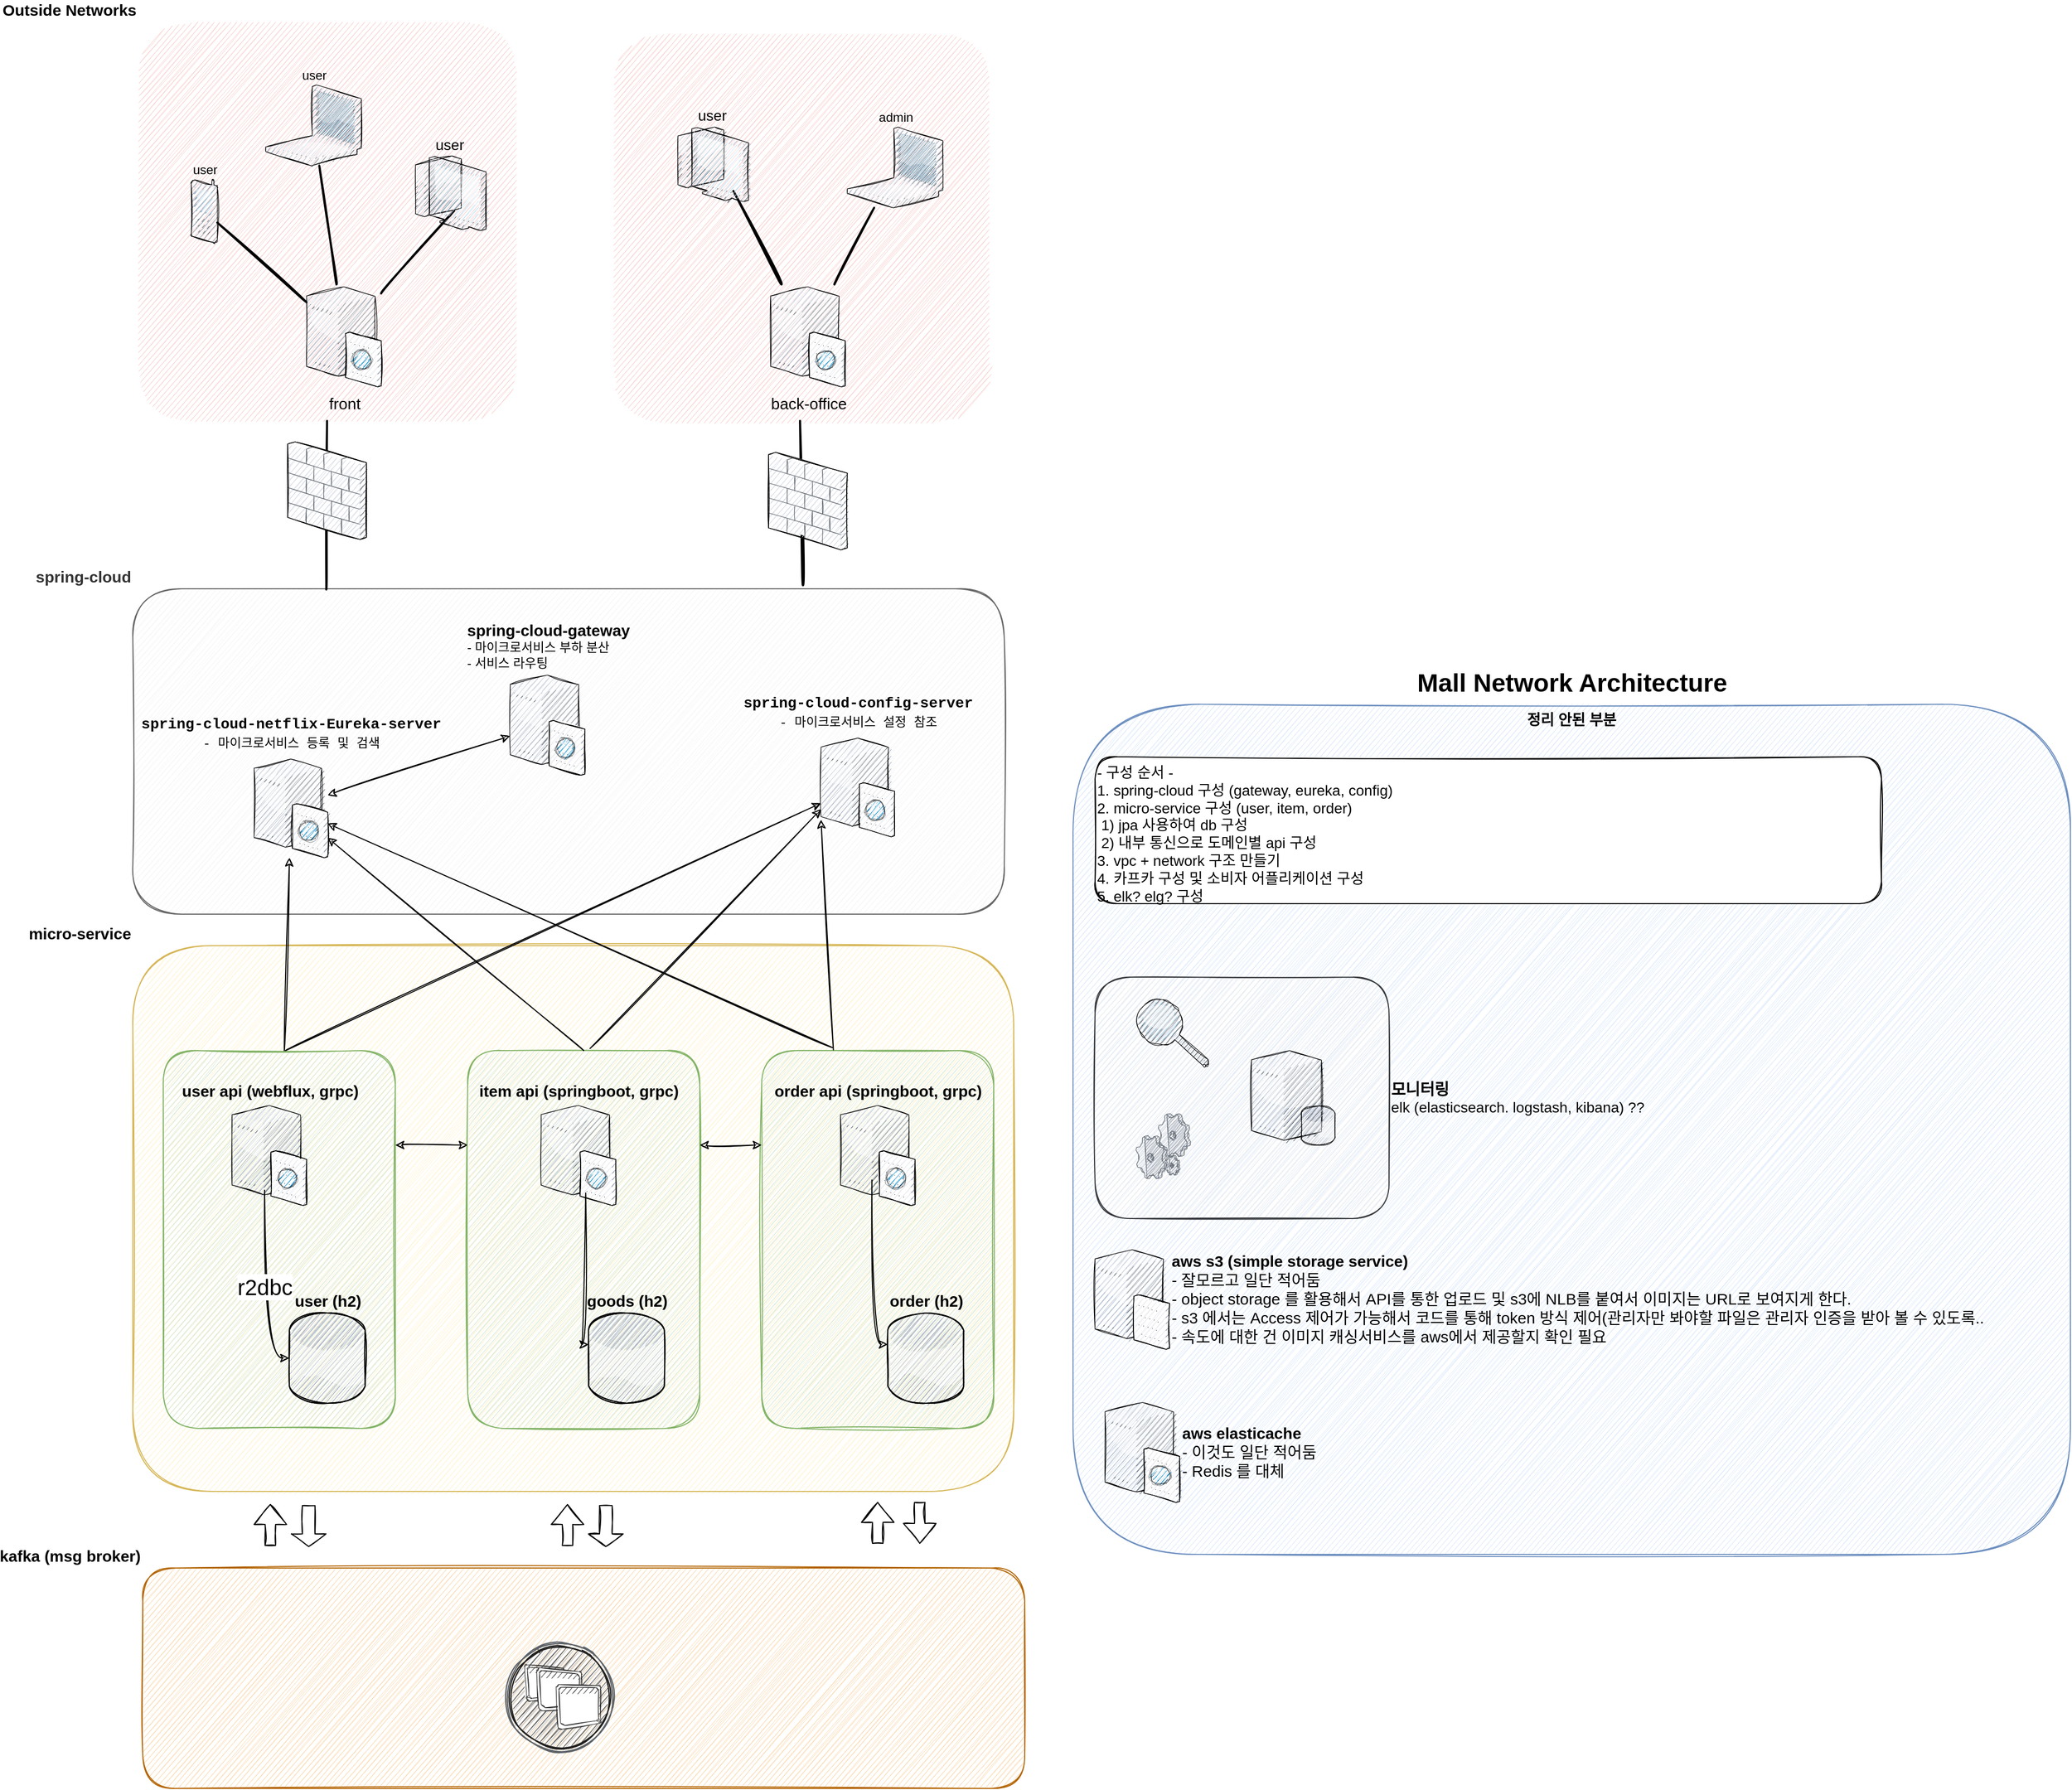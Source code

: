 <mxfile version="15.0.4" type="github">
  <diagram name="Page-1" id="e3a06f82-3646-2815-327d-82caf3d4e204">
    <mxGraphModel dx="1422" dy="1944" grid="1" gridSize="10" guides="1" tooltips="1" connect="1" arrows="1" fold="1" page="1" pageScale="1.5" pageWidth="1169" pageHeight="826" background="none" math="0" shadow="0">
      <root>
        <mxCell id="0" style=";html=1;" />
        <mxCell id="1" style=";html=1;" parent="0" />
        <mxCell id="sHXKAPFRfoizOENOdaJy-1" value="micro-service" style="whiteSpace=wrap;html=1;fillColor=#fff2cc;fontSize=15;strokeColor=#d6b656;verticalAlign=bottom;fontStyle=1;labelPosition=left;verticalLabelPosition=top;align=right;sketch=1;rounded=1;" parent="1" vertex="1">
          <mxGeometry x="704.5" y="350" width="839" height="520" as="geometry" />
        </mxCell>
        <mxCell id="gK7_ligtNOV1ksg5tmPk-7" value="" style="whiteSpace=wrap;html=1;fillColor=#d5e8d4;fontSize=14;strokeColor=#82b366;verticalAlign=top;sketch=1;rounded=1;" parent="1" vertex="1">
          <mxGeometry x="733.5" y="450" width="221" height="360" as="geometry" />
        </mxCell>
        <mxCell id="gK7_ligtNOV1ksg5tmPk-9" value="" style="whiteSpace=wrap;html=1;fillColor=#d5e8d4;fontSize=14;strokeColor=#82b366;verticalAlign=top;sketch=1;rounded=1;" parent="1" vertex="1">
          <mxGeometry x="1023.5" y="450" width="221" height="360" as="geometry" />
        </mxCell>
        <mxCell id="gK7_ligtNOV1ksg5tmPk-11" value="" style="whiteSpace=wrap;html=1;fillColor=#d5e8d4;fontSize=14;strokeColor=#82b366;verticalAlign=top;sketch=1;rounded=1;" parent="1" vertex="1">
          <mxGeometry x="1303.5" y="450" width="221" height="360" as="geometry" />
        </mxCell>
        <mxCell id="gK7_ligtNOV1ksg5tmPk-1" value="&lt;font style=&quot;font-size: 15px;&quot;&gt;spring-cloud&lt;/font&gt;" style="whiteSpace=wrap;html=1;fillColor=#f5f5f5;fontSize=15;strokeColor=#666666;verticalAlign=bottom;fontColor=#333333;fontStyle=1;labelPosition=left;verticalLabelPosition=top;align=right;sketch=1;rounded=1;" parent="1" vertex="1">
          <mxGeometry x="704.5" y="10" width="830" height="310" as="geometry" />
        </mxCell>
        <mxCell id="6a7d8f32e03d9370-52" style="edgeStyle=none;html=1;startSize=10;endSize=10;jettySize=auto;orthogonalLoop=1;fontSize=14;endArrow=none;endFill=0;strokeWidth=2;sketch=1;curved=1;entryX=0.5;entryY=1;entryDx=0;entryDy=0;exitX=0.222;exitY=0.002;exitDx=0;exitDy=0;exitPerimeter=0;" parent="1" source="gK7_ligtNOV1ksg5tmPk-1" target="ctaD90ZbitiZ5sScprYx-19" edge="1">
          <mxGeometry relative="1" as="geometry">
            <mxPoint x="1090" y="10" as="sourcePoint" />
            <mxPoint x="492" y="257.118" as="targetPoint" />
          </mxGeometry>
        </mxCell>
        <mxCell id="6a7d8f32e03d9370-62" value="Mall Network Architecture" style="text;strokeColor=none;fillColor=none;html=1;fontSize=24;fontStyle=1;verticalAlign=middle;align=center;sketch=1;rounded=1;" parent="1" vertex="1">
          <mxGeometry x="1644.5" y="80" width="861" height="40" as="geometry" />
        </mxCell>
        <mxCell id="sHXKAPFRfoizOENOdaJy-9" value="&lt;b&gt;user api (webflux, grpc)&lt;/b&gt;" style="verticalLabelPosition=top;aspect=fixed;html=1;verticalAlign=bottom;strokeColor=none;shape=mxgraph.citrix.cache_server;fillColor=#66B2FF;gradientColor=#0066CC;fontSize=15;labelPosition=center;align=center;sketch=1;rounded=1;" parent="1" vertex="1">
          <mxGeometry x="799" y="500" width="71" height="97.5" as="geometry" />
        </mxCell>
        <mxCell id="sHXKAPFRfoizOENOdaJy-12" value="&lt;b&gt;정리 안된 부분&lt;/b&gt;" style="whiteSpace=wrap;html=1;fillColor=#dae8fc;fontSize=14;strokeColor=#6c8ebf;verticalAlign=top;sketch=1;rounded=1;" parent="1" vertex="1">
          <mxGeometry x="1600" y="120" width="950" height="810" as="geometry" />
        </mxCell>
        <mxCell id="sHXKAPFRfoizOENOdaJy-11" value="&lt;b&gt;user (h2)&lt;/b&gt;" style="verticalLabelPosition=top;aspect=fixed;html=1;verticalAlign=bottom;strokeColor=none;align=center;outlineConnect=0;shape=mxgraph.citrix.database;labelPosition=center;fontSize=15;sketch=1;rounded=1;" parent="1" vertex="1">
          <mxGeometry x="853.5" y="700" width="73.1" height="86" as="geometry" />
        </mxCell>
        <mxCell id="sHXKAPFRfoizOENOdaJy-16" value="" style="verticalLabelPosition=bottom;aspect=fixed;html=1;verticalAlign=top;strokeColor=none;align=center;outlineConnect=0;shape=mxgraph.citrix.firewall;sketch=1;rounded=1;" parent="1" vertex="1">
          <mxGeometry x="852" y="-130" width="75" height="93" as="geometry" />
        </mxCell>
        <mxCell id="sHXKAPFRfoizOENOdaJy-21" value="r2dbc" style="edgeStyle=elbowEdgeStyle;elbow=vertical;endArrow=classic;html=1;fontSize=21;sketch=1;curved=1;exitX=0.437;exitY=0.851;exitDx=0;exitDy=0;exitPerimeter=0;" parent="1" target="sHXKAPFRfoizOENOdaJy-11" edge="1" source="sHXKAPFRfoizOENOdaJy-9">
          <mxGeometry width="50" height="50" relative="1" as="geometry">
            <mxPoint x="813.5" y="580" as="sourcePoint" />
            <mxPoint x="1663.5" y="230" as="targetPoint" />
            <Array as="points">
              <mxPoint x="803.5" y="743" />
            </Array>
          </mxGeometry>
        </mxCell>
        <mxCell id="t2RJurVs9qFkmTVlhtLP-3" value="&lt;b&gt;aws elasticache&lt;/b&gt;&lt;br&gt;&lt;div style=&quot;text-align: left&quot;&gt;&lt;span&gt;- 이것도 일단 적어둠&lt;/span&gt;&lt;/div&gt;&lt;div style=&quot;text-align: left&quot;&gt;&lt;span&gt;- Redis 를 대체&lt;/span&gt;&lt;/div&gt;" style="verticalLabelPosition=middle;aspect=fixed;html=1;verticalAlign=middle;strokeColor=none;align=left;outlineConnect=0;shape=mxgraph.citrix.cache_server;labelPosition=right;fontSize=15;sketch=1;rounded=1;" parent="1" vertex="1">
          <mxGeometry x="1630.5" y="783" width="71" height="97.5" as="geometry" />
        </mxCell>
        <mxCell id="t2RJurVs9qFkmTVlhtLP-10" value="&lt;span style=&quot;font-size: 15px;&quot;&gt;kafka (msg broker)&lt;/span&gt;" style="whiteSpace=wrap;html=1;fontSize=15;verticalAlign=bottom;fillColor=#fad7ac;strokeColor=#b46504;sketch=1;rounded=1;labelPosition=left;verticalLabelPosition=top;align=right;fontStyle=1" parent="1" vertex="1">
          <mxGeometry x="714" y="943" width="840" height="210" as="geometry" />
        </mxCell>
        <mxCell id="t2RJurVs9qFkmTVlhtLP-12" value="&lt;b&gt;order (h2)&lt;/b&gt;" style="verticalLabelPosition=top;aspect=fixed;html=1;verticalAlign=bottom;strokeColor=none;align=center;outlineConnect=0;shape=mxgraph.citrix.database;labelPosition=center;fontSize=15;sketch=1;rounded=1;" parent="1" vertex="1">
          <mxGeometry x="1423.5" y="700" width="73.1" height="86" as="geometry" />
        </mxCell>
        <mxCell id="t2RJurVs9qFkmTVlhtLP-13" value="&lt;b&gt;goods (h2)&lt;/b&gt;" style="verticalLabelPosition=top;aspect=fixed;html=1;verticalAlign=bottom;strokeColor=none;align=center;outlineConnect=0;shape=mxgraph.citrix.database;labelPosition=center;fontSize=15;sketch=1;rounded=1;" parent="1" vertex="1">
          <mxGeometry x="1138.5" y="700" width="73.1" height="86" as="geometry" />
        </mxCell>
        <mxCell id="t2RJurVs9qFkmTVlhtLP-19" value="&lt;b&gt;order api (springboot, grpc)&lt;/b&gt;" style="verticalLabelPosition=top;aspect=fixed;html=1;verticalAlign=bottom;strokeColor=none;shape=mxgraph.citrix.cache_server;fillColor=#66B2FF;gradientColor=#0066CC;fontSize=15;labelPosition=center;align=center;sketch=1;rounded=1;" parent="1" vertex="1">
          <mxGeometry x="1378.5" y="500" width="71" height="97.5" as="geometry" />
        </mxCell>
        <mxCell id="t2RJurVs9qFkmTVlhtLP-21" value="&lt;b&gt;item api (springboot, grpc)&lt;/b&gt;" style="verticalLabelPosition=top;aspect=fixed;html=1;verticalAlign=bottom;strokeColor=none;shape=mxgraph.citrix.cache_server;fillColor=#66B2FF;gradientColor=#0066CC;fontSize=15;labelPosition=center;align=center;sketch=1;rounded=1;" parent="1" vertex="1">
          <mxGeometry x="1093.38" y="500.0" width="71" height="97.5" as="geometry" />
        </mxCell>
        <mxCell id="t2RJurVs9qFkmTVlhtLP-27" value="" style="verticalLabelPosition=bottom;aspect=fixed;html=1;verticalAlign=top;strokeColor=none;align=center;outlineConnect=0;shape=mxgraph.citrix.role_applications;fontSize=15;sketch=1;rounded=1;" parent="1" vertex="1">
          <mxGeometry x="1058.63" y="1013" width="105.75" height="105.75" as="geometry" />
        </mxCell>
        <mxCell id="t2RJurVs9qFkmTVlhtLP-28" value="" style="endArrow=classic;startArrow=classic;html=1;fontSize=15;sketch=1;curved=1;" parent="1" source="gK7_ligtNOV1ksg5tmPk-6" target="gK7_ligtNOV1ksg5tmPk-5" edge="1">
          <mxGeometry width="50" height="50" relative="1" as="geometry">
            <mxPoint x="2230" y="87.41" as="sourcePoint" />
            <mxPoint x="2230" y="3.41" as="targetPoint" />
          </mxGeometry>
        </mxCell>
        <mxCell id="t2RJurVs9qFkmTVlhtLP-36" value="&lt;font style=&quot;font-size: 15px&quot;&gt;&lt;b&gt;모니터링&lt;/b&gt;&lt;/font&gt;&lt;br&gt;elk (elasticsearch. logstash, kibana) ??" style="whiteSpace=wrap;html=1;fillColor=#eeeeee;fontSize=14;strokeColor=#36393d;verticalAlign=middle;labelPosition=right;verticalLabelPosition=middle;align=left;sketch=1;rounded=1;" parent="1" vertex="1">
          <mxGeometry x="1621" y="380" width="280" height="230" as="geometry" />
        </mxCell>
        <mxCell id="t2RJurVs9qFkmTVlhtLP-37" value="" style="edgeStyle=elbowEdgeStyle;elbow=vertical;endArrow=classic;html=1;exitX=0.598;exitY=0.878;exitDx=0;exitDy=0;exitPerimeter=0;sketch=1;curved=1;" parent="1" source="t2RJurVs9qFkmTVlhtLP-21" target="t2RJurVs9qFkmTVlhtLP-13" edge="1">
          <mxGeometry width="50" height="50" relative="1" as="geometry">
            <mxPoint x="1846.761" y="-107.62" as="sourcePoint" />
            <mxPoint x="2816.95" y="-108.333" as="targetPoint" />
            <Array as="points">
              <mxPoint x="1109.5" y="730" />
              <mxPoint x="1163.5" y="630" />
              <mxPoint x="1193.5" y="590" />
              <mxPoint x="1213.5" y="690" />
              <mxPoint x="2493.5" y="76" />
            </Array>
          </mxGeometry>
        </mxCell>
        <mxCell id="t2RJurVs9qFkmTVlhtLP-39" value="&lt;b&gt;aws s3 (simple storage service)&amp;nbsp;&lt;/b&gt;&lt;br&gt;&lt;div style=&quot;text-align: left&quot;&gt;&lt;span&gt;- 잘모르고 일단 적어둠&lt;/span&gt;&lt;/div&gt;&lt;div style=&quot;text-align: left&quot;&gt;&lt;span&gt;- object storage 를 활용해서 API를 통한 업로드 및 s3에 NLB를 붙여서 이미지는 URL로 보여지게 한다.&lt;/span&gt;&lt;/div&gt;&lt;div style=&quot;text-align: left&quot;&gt;&lt;span&gt;- s3 에서는 Access 제어가 가능해서 코드를 통해 token 방식 제어(관리자만 봐야할 파일은 관리자 인증을 받아 볼 수 있도록..&lt;/span&gt;&lt;/div&gt;&lt;div style=&quot;text-align: left&quot;&gt;&lt;span&gt;- 속도에 대한 건 이미지 캐싱서비스를 aws에서 제공할지 확인 필요&lt;/span&gt;&lt;/div&gt;" style="verticalLabelPosition=middle;aspect=fixed;html=1;verticalAlign=middle;strokeColor=none;align=left;outlineConnect=0;shape=mxgraph.citrix.file_server;fontSize=15;labelPosition=right;sketch=1;rounded=1;" parent="1" vertex="1">
          <mxGeometry x="1621" y="637.5" width="71" height="97" as="geometry" />
        </mxCell>
        <mxCell id="t2RJurVs9qFkmTVlhtLP-40" value="" style="verticalLabelPosition=bottom;aspect=fixed;html=1;verticalAlign=top;strokeColor=none;align=center;outlineConnect=0;shape=mxgraph.citrix.inspection;fontSize=15;sketch=1;rounded=1;" parent="1" vertex="1">
          <mxGeometry x="1660" y="400" width="70" height="65" as="geometry" />
        </mxCell>
        <mxCell id="t2RJurVs9qFkmTVlhtLP-41" value="" style="verticalLabelPosition=bottom;aspect=fixed;html=1;verticalAlign=top;strokeColor=none;align=center;outlineConnect=0;shape=mxgraph.citrix.database_server;fontSize=15;sketch=1;rounded=1;" parent="1" vertex="1">
          <mxGeometry x="1770" y="450" width="80" height="90" as="geometry" />
        </mxCell>
        <mxCell id="t2RJurVs9qFkmTVlhtLP-42" value="" style="verticalLabelPosition=bottom;aspect=fixed;html=1;verticalAlign=top;strokeColor=none;align=center;outlineConnect=0;shape=mxgraph.citrix.process;fontSize=15;sketch=1;rounded=1;" parent="1" vertex="1">
          <mxGeometry x="1660" y="510" width="52" height="62" as="geometry" />
        </mxCell>
        <mxCell id="ctaD90ZbitiZ5sScprYx-11" value="" style="whiteSpace=wrap;html=1;fillColor=#f8cecc;fontSize=14;strokeColor=none;verticalAlign=bottom;sketch=1;rounded=1;labelPosition=left;verticalLabelPosition=top;align=right;" parent="1" vertex="1">
          <mxGeometry x="1160" y="-520" width="360" height="370" as="geometry" />
        </mxCell>
        <mxCell id="ctaD90ZbitiZ5sScprYx-12" style="edgeStyle=none;html=1;startSize=10;endSize=10;jettySize=auto;orthogonalLoop=1;fontSize=14;endArrow=none;endFill=0;strokeWidth=2;sketch=1;curved=1;" parent="1" source="ctaD90ZbitiZ5sScprYx-18" target="ctaD90ZbitiZ5sScprYx-31" edge="1">
          <mxGeometry relative="1" as="geometry">
            <mxPoint x="1401.961" y="-286.0" as="sourcePoint" />
            <mxPoint x="1289.0" y="-372.011" as="targetPoint" />
          </mxGeometry>
        </mxCell>
        <mxCell id="ctaD90ZbitiZ5sScprYx-14" style="edgeStyle=none;html=1;startSize=10;endSize=10;jettySize=auto;orthogonalLoop=1;fontSize=14;endArrow=none;endFill=0;strokeWidth=2;entryX=0.796;entryY=0.859;entryDx=0;entryDy=0;entryPerimeter=0;sketch=1;curved=1;" parent="1" source="ctaD90ZbitiZ5sScprYx-18" target="gK7_ligtNOV1ksg5tmPk-4" edge="1">
          <mxGeometry relative="1" as="geometry">
            <mxPoint x="1390" y="-256.68" as="sourcePoint" />
            <mxPoint x="1275" y="-427.067" as="targetPoint" />
          </mxGeometry>
        </mxCell>
        <mxCell id="ctaD90ZbitiZ5sScprYx-18" value="back-office" style="verticalLabelPosition=bottom;aspect=fixed;html=1;verticalAlign=top;strokeColor=none;align=center;outlineConnect=0;shape=mxgraph.citrix.cache_server;labelPosition=center;fontSize=15;sketch=1;rounded=1;" parent="1" vertex="1">
          <mxGeometry x="1312" y="-280.0" width="71" height="97.5" as="geometry" />
        </mxCell>
        <mxCell id="ctaD90ZbitiZ5sScprYx-19" value="Outside Networks" style="whiteSpace=wrap;html=1;fillColor=#f8cecc;fontSize=15;strokeColor=none;verticalAlign=bottom;sketch=1;rounded=1;labelPosition=left;verticalLabelPosition=top;align=right;fontStyle=1" parent="1" vertex="1">
          <mxGeometry x="709.5" y="-530" width="360" height="380" as="geometry" />
        </mxCell>
        <mxCell id="ctaD90ZbitiZ5sScprYx-20" style="edgeStyle=none;html=1;startSize=10;endSize=10;jettySize=auto;orthogonalLoop=1;fontSize=14;endArrow=none;endFill=0;strokeWidth=2;sketch=1;curved=1;" parent="1" source="ctaD90ZbitiZ5sScprYx-26" target="ctaD90ZbitiZ5sScprYx-29" edge="1">
          <mxGeometry relative="1" as="geometry">
            <mxPoint x="945.5" y="-309.0" as="sourcePoint" />
            <mxPoint x="824.5" y="-384.36" as="targetPoint" />
          </mxGeometry>
        </mxCell>
        <mxCell id="ctaD90ZbitiZ5sScprYx-21" style="edgeStyle=none;html=1;startSize=10;endSize=10;jettySize=auto;orthogonalLoop=1;fontSize=14;endArrow=none;endFill=0;strokeWidth=2;entryX=0.571;entryY=0.736;entryDx=0;entryDy=0;entryPerimeter=0;sketch=1;curved=1;" parent="1" source="ctaD90ZbitiZ5sScprYx-26" target="ctaD90ZbitiZ5sScprYx-24" edge="1">
          <mxGeometry relative="1" as="geometry">
            <mxPoint x="965.287" y="-315.5" as="sourcePoint" />
          </mxGeometry>
        </mxCell>
        <mxCell id="ctaD90ZbitiZ5sScprYx-22" style="edgeStyle=none;html=1;startSize=10;endSize=10;jettySize=auto;orthogonalLoop=1;fontSize=14;endArrow=none;endFill=0;strokeWidth=2;sketch=1;curved=1;" parent="1" source="ctaD90ZbitiZ5sScprYx-26" target="ctaD90ZbitiZ5sScprYx-28" edge="1">
          <mxGeometry relative="1" as="geometry">
            <mxPoint x="925.5" y="-286.18" as="sourcePoint" />
            <mxPoint x="824.5" y="-267.364" as="targetPoint" />
          </mxGeometry>
        </mxCell>
        <mxCell id="ctaD90ZbitiZ5sScprYx-24" value="user" style="verticalLabelPosition=top;aspect=fixed;html=1;verticalAlign=bottom;strokeColor=none;shape=mxgraph.citrix.thin_client;fillColor=#66B2FF;gradientColor=#0066CC;fontSize=14;labelPosition=center;align=center;sketch=1;rounded=1;" parent="1" vertex="1">
          <mxGeometry x="970" y="-402.41" width="71" height="71" as="geometry" />
        </mxCell>
        <mxCell id="ctaD90ZbitiZ5sScprYx-26" value="front" style="verticalLabelPosition=bottom;aspect=fixed;html=1;verticalAlign=top;strokeColor=none;align=center;outlineConnect=0;shape=mxgraph.citrix.cache_server;labelPosition=center;fontSize=15;sketch=1;rounded=1;" parent="1" vertex="1">
          <mxGeometry x="870" y="-280.0" width="71" height="97.5" as="geometry" />
        </mxCell>
        <mxCell id="ctaD90ZbitiZ5sScprYx-28" value="user" style="verticalLabelPosition=top;aspect=fixed;html=1;verticalAlign=bottom;strokeColor=none;align=center;outlineConnect=0;shape=mxgraph.citrix.cell_phone;labelPosition=center;sketch=1;rounded=1;" parent="1" vertex="1">
          <mxGeometry x="760" y="-380" width="25" height="60" as="geometry" />
        </mxCell>
        <mxCell id="ctaD90ZbitiZ5sScprYx-29" value="user" style="verticalLabelPosition=top;aspect=fixed;html=1;verticalAlign=bottom;strokeColor=none;align=center;outlineConnect=0;shape=mxgraph.citrix.laptop_1;labelPosition=center;sketch=1;rounded=1;" parent="1" vertex="1">
          <mxGeometry x="831.1" y="-470.0" width="91" height="77" as="geometry" />
        </mxCell>
        <mxCell id="ctaD90ZbitiZ5sScprYx-30" style="edgeStyle=none;html=1;startSize=10;endSize=10;jettySize=auto;orthogonalLoop=1;fontSize=14;endArrow=none;endFill=0;strokeWidth=2;exitX=0.769;exitY=-0.011;exitDx=0;exitDy=0;exitPerimeter=0;sketch=1;curved=1;entryX=0.5;entryY=1;entryDx=0;entryDy=0;" parent="1" source="gK7_ligtNOV1ksg5tmPk-1" target="ctaD90ZbitiZ5sScprYx-11" edge="1">
          <mxGeometry relative="1" as="geometry">
            <mxPoint x="1081.702" y="-73" as="sourcePoint" />
            <mxPoint x="1221" y="-760.057" as="targetPoint" />
          </mxGeometry>
        </mxCell>
        <mxCell id="ctaD90ZbitiZ5sScprYx-31" value="admin" style="verticalLabelPosition=top;aspect=fixed;html=1;verticalAlign=bottom;strokeColor=none;align=center;outlineConnect=0;shape=mxgraph.citrix.laptop_1;labelPosition=center;sketch=1;rounded=1;" parent="1" vertex="1">
          <mxGeometry x="1385" y="-430.0" width="91" height="77" as="geometry" />
        </mxCell>
        <mxCell id="ctaD90ZbitiZ5sScprYx-32" value="" style="verticalLabelPosition=bottom;aspect=fixed;html=1;verticalAlign=top;strokeColor=none;align=center;outlineConnect=0;shape=mxgraph.citrix.firewall;sketch=1;rounded=1;" parent="1" vertex="1">
          <mxGeometry x="1310" y="-120.0" width="75" height="93" as="geometry" />
        </mxCell>
        <mxCell id="nXejHex8dQO22QH_vP11-8" value="&lt;div&gt;&lt;span&gt;- 구성 순서 -&lt;/span&gt;&lt;/div&gt;&lt;div&gt;&lt;span&gt;1. spring-cloud 구성 (gateway, eureka, config)&lt;/span&gt;&lt;/div&gt;&lt;div&gt;&lt;span&gt;2. micro-service 구성 (user, item, order)&lt;/span&gt;&lt;/div&gt;&lt;div&gt;&lt;span style=&quot;white-space: pre&quot;&gt; &lt;/span&gt;1) jpa 사용하여 db 구성&lt;br&gt;&lt;/div&gt;&lt;div&gt;&lt;span&gt;&lt;/span&gt;&lt;/div&gt;&lt;span style=&quot;white-space: pre&quot;&gt; &lt;/span&gt;2) 내부 통신으로 도메인별 api 구성&lt;br&gt;&lt;span&gt;3. vpc + network 구조 만들기&lt;/span&gt;&lt;br&gt;&lt;div&gt;&lt;span&gt;4. 카프카 구성 및 소비자 어플리케이션 구성&lt;/span&gt;&lt;br&gt;&lt;/div&gt;&lt;div&gt;&lt;span&gt;5. elk? elg? 구성&lt;/span&gt;&lt;/div&gt;" style="whiteSpace=wrap;html=1;fontSize=14;verticalAlign=top;align=left;sketch=1;rounded=1;" parent="1" vertex="1">
          <mxGeometry x="1621" y="170" width="749" height="140" as="geometry" />
        </mxCell>
        <mxCell id="gK7_ligtNOV1ksg5tmPk-4" value="user" style="verticalLabelPosition=top;aspect=fixed;html=1;verticalAlign=bottom;strokeColor=none;shape=mxgraph.citrix.thin_client;fillColor=#66B2FF;gradientColor=#0066CC;fontSize=14;labelPosition=center;align=center;sketch=1;rounded=1;" parent="1" vertex="1">
          <mxGeometry x="1220" y="-430" width="71" height="71" as="geometry" />
        </mxCell>
        <mxCell id="gK7_ligtNOV1ksg5tmPk-5" value="spring-cloud-gateway&lt;br&gt;&lt;div style=&quot;text-align: left ; font-size: 12px&quot;&gt;&lt;span style=&quot;font-weight: normal&quot;&gt;&lt;font style=&quot;font-size: 12px&quot;&gt;- 마이크로서비스 부하 분산&lt;/font&gt;&lt;/span&gt;&lt;/div&gt;&lt;div style=&quot;text-align: left ; font-size: 12px&quot;&gt;&lt;span style=&quot;font-weight: normal&quot;&gt;&lt;font style=&quot;font-size: 12px&quot;&gt;- 서비스 라우팅&lt;/font&gt;&lt;/span&gt;&lt;/div&gt;" style="verticalLabelPosition=top;aspect=fixed;html=1;verticalAlign=bottom;strokeColor=none;align=center;outlineConnect=0;shape=mxgraph.citrix.cache_server;labelPosition=center;fontSize=15;fontStyle=1;sketch=1;rounded=1;" parent="1" vertex="1">
          <mxGeometry x="1064" y="90.0" width="71" height="97.5" as="geometry" />
        </mxCell>
        <mxCell id="gK7_ligtNOV1ksg5tmPk-6" value="&lt;div style=&quot;font-family: &amp;#34;consolas&amp;#34; , &amp;#34;courier new&amp;#34; , monospace ; font-size: 14px ; line-height: 19px&quot;&gt;spring-cloud-netflix-Eureka-server&lt;/div&gt;&lt;div style=&quot;font-family: &amp;#34;consolas&amp;#34; , &amp;#34;courier new&amp;#34; , monospace ; font-size: 12px ; line-height: 19px&quot;&gt;&lt;span style=&quot;font-weight: normal&quot;&gt;- 마이크로서비스 등록 및 검색&lt;/span&gt;&lt;/div&gt;" style="verticalLabelPosition=top;aspect=fixed;html=1;verticalAlign=bottom;strokeColor=none;align=center;outlineConnect=0;shape=mxgraph.citrix.cache_server;labelPosition=center;fontSize=15;fontStyle=1;sketch=1;rounded=1;" parent="1" vertex="1">
          <mxGeometry x="820" y="170" width="70" height="96.13" as="geometry" />
        </mxCell>
        <mxCell id="gK7_ligtNOV1ksg5tmPk-15" value="" style="shape=flexArrow;endArrow=classic;html=1;fontSize=18;fontColor=#000000;sketch=1;curved=1;" parent="1" edge="1">
          <mxGeometry width="50" height="50" relative="1" as="geometry">
            <mxPoint x="1414" y="920" as="sourcePoint" />
            <mxPoint x="1414" y="880" as="targetPoint" />
          </mxGeometry>
        </mxCell>
        <mxCell id="gK7_ligtNOV1ksg5tmPk-16" value="" style="shape=flexArrow;endArrow=classic;html=1;fontSize=18;fontColor=#000000;sketch=1;curved=1;" parent="1" edge="1">
          <mxGeometry width="50" height="50" relative="1" as="geometry">
            <mxPoint x="1454" y="880" as="sourcePoint" />
            <mxPoint x="1454" y="920" as="targetPoint" />
          </mxGeometry>
        </mxCell>
        <mxCell id="gK7_ligtNOV1ksg5tmPk-17" value="" style="shape=flexArrow;endArrow=classic;html=1;fontSize=18;fontColor=#000000;sketch=1;curved=1;" parent="1" edge="1">
          <mxGeometry width="50" height="50" relative="1" as="geometry">
            <mxPoint x="1118.5" y="922" as="sourcePoint" />
            <mxPoint x="1118.5" y="882" as="targetPoint" />
          </mxGeometry>
        </mxCell>
        <mxCell id="gK7_ligtNOV1ksg5tmPk-18" value="" style="shape=flexArrow;endArrow=classic;html=1;fontSize=18;fontColor=#000000;width=12;endSize=3.66;sketch=1;curved=1;" parent="1" edge="1">
          <mxGeometry width="50" height="50" relative="1" as="geometry">
            <mxPoint x="1155" y="883" as="sourcePoint" />
            <mxPoint x="1155" y="923" as="targetPoint" />
          </mxGeometry>
        </mxCell>
        <mxCell id="gK7_ligtNOV1ksg5tmPk-19" value="" style="shape=flexArrow;endArrow=classic;html=1;fontSize=18;fontColor=#000000;sketch=1;curved=1;" parent="1" edge="1">
          <mxGeometry width="50" height="50" relative="1" as="geometry">
            <mxPoint x="835.5" y="922" as="sourcePoint" />
            <mxPoint x="835.5" y="882" as="targetPoint" />
          </mxGeometry>
        </mxCell>
        <mxCell id="gK7_ligtNOV1ksg5tmPk-20" value="" style="shape=flexArrow;endArrow=classic;html=1;fontSize=18;fontColor=#000000;width=12;endSize=3.66;sketch=1;curved=1;" parent="1" edge="1">
          <mxGeometry width="50" height="50" relative="1" as="geometry">
            <mxPoint x="872" y="883" as="sourcePoint" />
            <mxPoint x="872" y="923" as="targetPoint" />
          </mxGeometry>
        </mxCell>
        <mxCell id="gK7_ligtNOV1ksg5tmPk-21" value="" style="endArrow=classic;html=1;fontSize=18;fontColor=#000000;sketch=1;curved=1;exitX=0.305;exitY=-0.008;exitDx=0;exitDy=0;exitPerimeter=0;" parent="1" source="gK7_ligtNOV1ksg5tmPk-11" target="gK7_ligtNOV1ksg5tmPk-6" edge="1">
          <mxGeometry width="50" height="50" relative="1" as="geometry">
            <mxPoint x="1390" y="760" as="sourcePoint" />
            <mxPoint x="1640" y="820" as="targetPoint" />
          </mxGeometry>
        </mxCell>
        <mxCell id="gK7_ligtNOV1ksg5tmPk-22" value="" style="endArrow=classic;html=1;fontSize=18;fontColor=#000000;sketch=1;curved=1;exitX=0.5;exitY=0;exitDx=0;exitDy=0;" parent="1" source="gK7_ligtNOV1ksg5tmPk-9" target="gK7_ligtNOV1ksg5tmPk-6" edge="1">
          <mxGeometry width="50" height="50" relative="1" as="geometry">
            <mxPoint x="1400" y="770" as="sourcePoint" />
            <mxPoint x="890" y="487.455" as="targetPoint" />
          </mxGeometry>
        </mxCell>
        <mxCell id="gK7_ligtNOV1ksg5tmPk-23" value="" style="endArrow=classic;html=1;fontSize=18;fontColor=#000000;sketch=1;curved=1;" parent="1" source="gK7_ligtNOV1ksg5tmPk-7" target="gK7_ligtNOV1ksg5tmPk-6" edge="1">
          <mxGeometry width="50" height="50" relative="1" as="geometry">
            <mxPoint x="1033.867" y="770" as="sourcePoint" />
            <mxPoint x="883.474" y="516.13" as="targetPoint" />
          </mxGeometry>
        </mxCell>
        <mxCell id="gK7_ligtNOV1ksg5tmPk-24" value="&lt;div style=&quot;font-family: &amp;#34;consolas&amp;#34; , &amp;#34;courier new&amp;#34; , monospace ; font-size: 14px ; line-height: 19px&quot;&gt;spring-cloud-config-server&lt;/div&gt;&lt;div style=&quot;font-family: &amp;#34;consolas&amp;#34; , &amp;#34;courier new&amp;#34; , monospace ; font-size: 12px ; line-height: 19px&quot;&gt;&lt;span style=&quot;font-weight: normal&quot;&gt;- 마이크로서비스 설정 참조&lt;/span&gt;&lt;/div&gt;" style="verticalLabelPosition=top;aspect=fixed;html=1;verticalAlign=bottom;strokeColor=none;align=center;outlineConnect=0;shape=mxgraph.citrix.cache_server;labelPosition=center;fontSize=15;fontStyle=1;sketch=1;rounded=1;" parent="1" vertex="1">
          <mxGeometry x="1360" y="150" width="70" height="96.13" as="geometry" />
        </mxCell>
        <mxCell id="gK7_ligtNOV1ksg5tmPk-27" value="" style="endArrow=classic;html=1;fontSize=18;fontColor=#000000;exitX=0.309;exitY=-0.002;exitDx=0;exitDy=0;exitPerimeter=0;sketch=1;curved=1;" parent="1" source="gK7_ligtNOV1ksg5tmPk-11" target="gK7_ligtNOV1ksg5tmPk-24" edge="1">
          <mxGeometry width="50" height="50" relative="1" as="geometry">
            <mxPoint x="1390" y="630" as="sourcePoint" />
            <mxPoint x="1440" y="580" as="targetPoint" />
            <Array as="points">
              <mxPoint x="1360" y="230" />
            </Array>
          </mxGeometry>
        </mxCell>
        <mxCell id="gK7_ligtNOV1ksg5tmPk-28" value="" style="endArrow=classic;startArrow=classic;html=1;fontSize=18;fontColor=#000000;exitX=1;exitY=0.25;exitDx=0;exitDy=0;entryX=0;entryY=0.25;entryDx=0;entryDy=0;sketch=1;curved=1;" parent="1" source="gK7_ligtNOV1ksg5tmPk-9" target="gK7_ligtNOV1ksg5tmPk-11" edge="1">
          <mxGeometry width="50" height="50" relative="1" as="geometry">
            <mxPoint x="1393.5" y="550" as="sourcePoint" />
            <mxPoint x="1443.5" y="500" as="targetPoint" />
          </mxGeometry>
        </mxCell>
        <mxCell id="gK7_ligtNOV1ksg5tmPk-29" value="" style="endArrow=classic;startArrow=classic;html=1;fontSize=18;fontColor=#000000;exitX=1;exitY=0.25;exitDx=0;exitDy=0;entryX=0;entryY=0.25;entryDx=0;entryDy=0;sketch=1;curved=1;" parent="1" target="gK7_ligtNOV1ksg5tmPk-9" edge="1">
          <mxGeometry width="50" height="50" relative="1" as="geometry">
            <mxPoint x="954.5" y="540" as="sourcePoint" />
            <mxPoint x="1013.5" y="540" as="targetPoint" />
          </mxGeometry>
        </mxCell>
        <mxCell id="gK7_ligtNOV1ksg5tmPk-30" value="" style="edgeStyle=elbowEdgeStyle;elbow=vertical;endArrow=classic;html=1;exitX=0.422;exitY=0.751;exitDx=0;exitDy=0;exitPerimeter=0;sketch=1;curved=1;" parent="1" source="t2RJurVs9qFkmTVlhtLP-19" target="t2RJurVs9qFkmTVlhtLP-12" edge="1">
          <mxGeometry width="50" height="50" relative="1" as="geometry">
            <mxPoint x="1379.958" y="607.495" as="sourcePoint" />
            <mxPoint x="1433.5" y="721.89" as="targetPoint" />
            <Array as="points">
              <mxPoint x="1383.5" y="730" />
              <mxPoint x="1473.5" y="652" />
              <mxPoint x="1433.5" y="651.89" />
              <mxPoint x="1463.5" y="611.89" />
              <mxPoint x="1483.5" y="711.89" />
              <mxPoint x="2763.5" y="97.89" />
            </Array>
          </mxGeometry>
        </mxCell>
        <mxCell id="6tL2AJdm3cgb_tfLs04c-1" value="" style="endArrow=classic;html=1;fontSize=18;fontColor=#000000;sketch=1;curved=1;" parent="1" target="gK7_ligtNOV1ksg5tmPk-24" edge="1">
          <mxGeometry width="50" height="50" relative="1" as="geometry">
            <mxPoint x="850" y="450" as="sourcePoint" />
            <mxPoint x="863.717" y="276.13" as="targetPoint" />
          </mxGeometry>
        </mxCell>
        <mxCell id="6tL2AJdm3cgb_tfLs04c-2" value="" style="endArrow=classic;html=1;fontSize=18;fontColor=#000000;sketch=1;curved=1;" parent="1" edge="1">
          <mxGeometry width="50" height="50" relative="1" as="geometry">
            <mxPoint x="1140" y="448" as="sourcePoint" />
            <mxPoint x="1360" y="220" as="targetPoint" />
          </mxGeometry>
        </mxCell>
      </root>
    </mxGraphModel>
  </diagram>
</mxfile>
